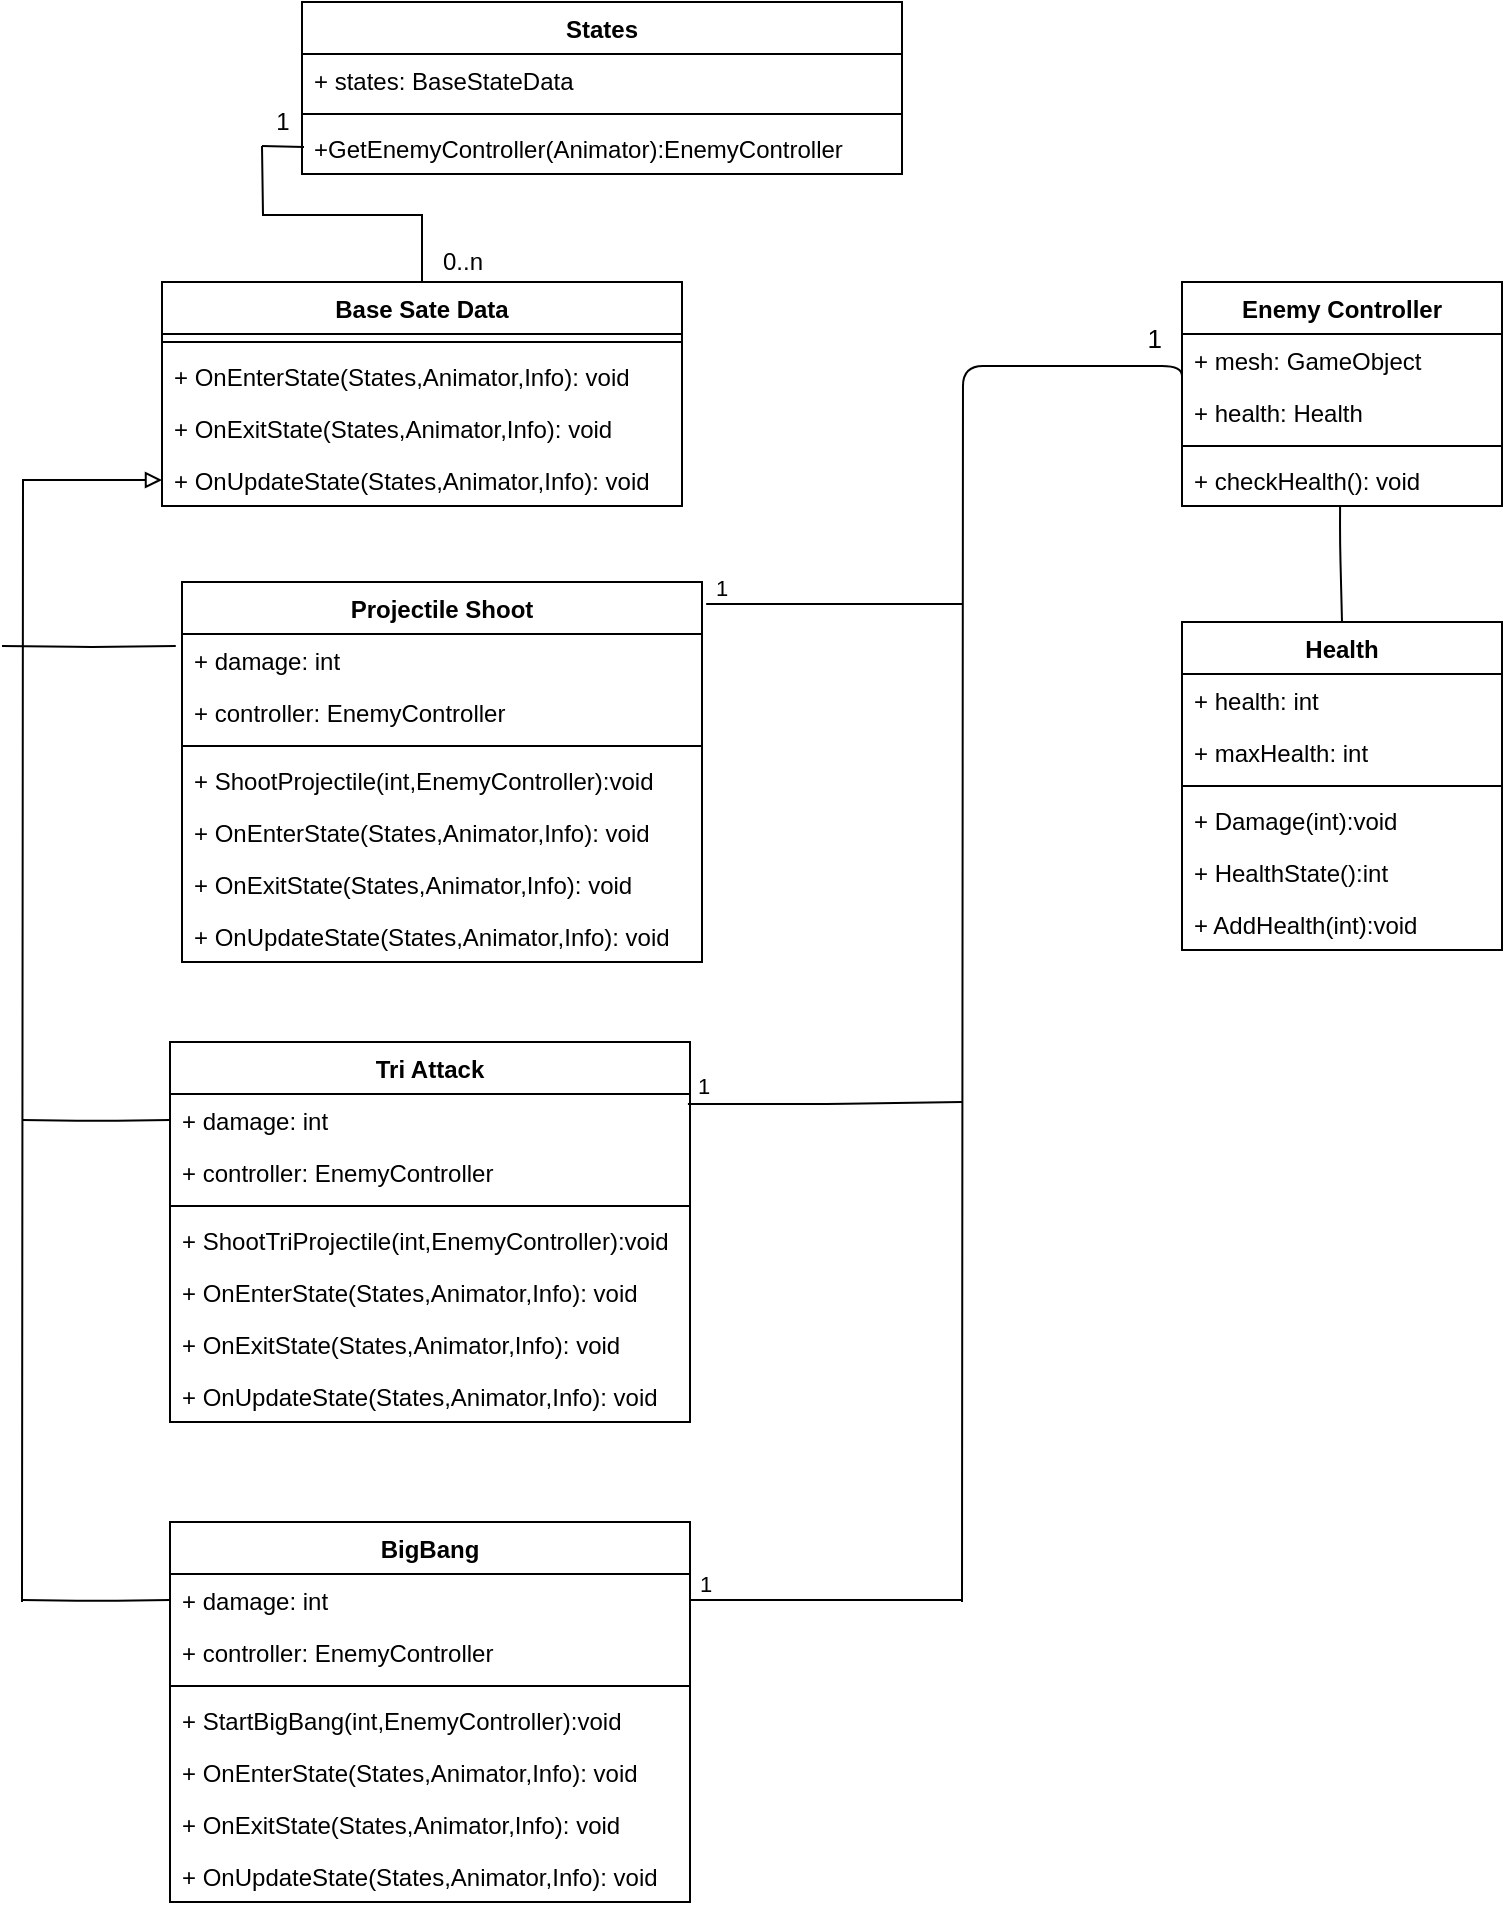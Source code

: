 <mxfile version="15.2.7" type="github">
  <diagram id="ZAGHhrm-wD6JYHUMJgfc" name="Page-1">
    <mxGraphModel dx="1102" dy="522" grid="1" gridSize="10" guides="1" tooltips="1" connect="1" arrows="1" fold="1" page="1" pageScale="1" pageWidth="850" pageHeight="1100" math="0" shadow="0">
      <root>
        <mxCell id="0" />
        <mxCell id="1" parent="0" />
        <mxCell id="3vZIbk5PL8b3pY2EDthd-1" value="Enemy Controller" style="swimlane;fontStyle=1;align=center;verticalAlign=top;childLayout=stackLayout;horizontal=1;startSize=26;horizontalStack=0;resizeParent=1;resizeParentMax=0;resizeLast=0;collapsible=1;marginBottom=0;" vertex="1" parent="1">
          <mxGeometry x="620" y="160" width="160" height="112" as="geometry">
            <mxRectangle x="320" y="90" width="130" height="26" as="alternateBounds" />
          </mxGeometry>
        </mxCell>
        <mxCell id="3vZIbk5PL8b3pY2EDthd-2" value="+ mesh: GameObject" style="text;strokeColor=none;fillColor=none;align=left;verticalAlign=top;spacingLeft=4;spacingRight=4;overflow=hidden;rotatable=0;points=[[0,0.5],[1,0.5]];portConstraint=eastwest;" vertex="1" parent="3vZIbk5PL8b3pY2EDthd-1">
          <mxGeometry y="26" width="160" height="26" as="geometry" />
        </mxCell>
        <mxCell id="3vZIbk5PL8b3pY2EDthd-5" value="+ health: Health" style="text;strokeColor=none;fillColor=none;align=left;verticalAlign=top;spacingLeft=4;spacingRight=4;overflow=hidden;rotatable=0;points=[[0,0.5],[1,0.5]];portConstraint=eastwest;" vertex="1" parent="3vZIbk5PL8b3pY2EDthd-1">
          <mxGeometry y="52" width="160" height="26" as="geometry" />
        </mxCell>
        <mxCell id="3vZIbk5PL8b3pY2EDthd-3" value="" style="line;strokeWidth=1;fillColor=none;align=left;verticalAlign=middle;spacingTop=-1;spacingLeft=3;spacingRight=3;rotatable=0;labelPosition=right;points=[];portConstraint=eastwest;" vertex="1" parent="3vZIbk5PL8b3pY2EDthd-1">
          <mxGeometry y="78" width="160" height="8" as="geometry" />
        </mxCell>
        <mxCell id="3vZIbk5PL8b3pY2EDthd-4" value="+ checkHealth(): void" style="text;strokeColor=none;fillColor=none;align=left;verticalAlign=top;spacingLeft=4;spacingRight=4;overflow=hidden;rotatable=0;points=[[0,0.5],[1,0.5]];portConstraint=eastwest;" vertex="1" parent="3vZIbk5PL8b3pY2EDthd-1">
          <mxGeometry y="86" width="160" height="26" as="geometry" />
        </mxCell>
        <mxCell id="3vZIbk5PL8b3pY2EDthd-14" value="Health" style="swimlane;fontStyle=1;align=center;verticalAlign=top;childLayout=stackLayout;horizontal=1;startSize=26;horizontalStack=0;resizeParent=1;resizeParentMax=0;resizeLast=0;collapsible=1;marginBottom=0;" vertex="1" parent="1">
          <mxGeometry x="620" y="330" width="160" height="164" as="geometry" />
        </mxCell>
        <mxCell id="3vZIbk5PL8b3pY2EDthd-15" value="+ health: int" style="text;strokeColor=none;fillColor=none;align=left;verticalAlign=top;spacingLeft=4;spacingRight=4;overflow=hidden;rotatable=0;points=[[0,0.5],[1,0.5]];portConstraint=eastwest;" vertex="1" parent="3vZIbk5PL8b3pY2EDthd-14">
          <mxGeometry y="26" width="160" height="26" as="geometry" />
        </mxCell>
        <mxCell id="3vZIbk5PL8b3pY2EDthd-18" value="+ maxHealth: int" style="text;strokeColor=none;fillColor=none;align=left;verticalAlign=top;spacingLeft=4;spacingRight=4;overflow=hidden;rotatable=0;points=[[0,0.5],[1,0.5]];portConstraint=eastwest;" vertex="1" parent="3vZIbk5PL8b3pY2EDthd-14">
          <mxGeometry y="52" width="160" height="26" as="geometry" />
        </mxCell>
        <mxCell id="3vZIbk5PL8b3pY2EDthd-16" value="" style="line;strokeWidth=1;fillColor=none;align=left;verticalAlign=middle;spacingTop=-1;spacingLeft=3;spacingRight=3;rotatable=0;labelPosition=right;points=[];portConstraint=eastwest;" vertex="1" parent="3vZIbk5PL8b3pY2EDthd-14">
          <mxGeometry y="78" width="160" height="8" as="geometry" />
        </mxCell>
        <mxCell id="3vZIbk5PL8b3pY2EDthd-17" value="+ Damage(int):void" style="text;strokeColor=none;fillColor=none;align=left;verticalAlign=top;spacingLeft=4;spacingRight=4;overflow=hidden;rotatable=0;points=[[0,0.5],[1,0.5]];portConstraint=eastwest;" vertex="1" parent="3vZIbk5PL8b3pY2EDthd-14">
          <mxGeometry y="86" width="160" height="26" as="geometry" />
        </mxCell>
        <mxCell id="3vZIbk5PL8b3pY2EDthd-19" value="+ HealthState():int" style="text;strokeColor=none;fillColor=none;align=left;verticalAlign=top;spacingLeft=4;spacingRight=4;overflow=hidden;rotatable=0;points=[[0,0.5],[1,0.5]];portConstraint=eastwest;" vertex="1" parent="3vZIbk5PL8b3pY2EDthd-14">
          <mxGeometry y="112" width="160" height="26" as="geometry" />
        </mxCell>
        <mxCell id="3vZIbk5PL8b3pY2EDthd-20" value="+ AddHealth(int):void" style="text;strokeColor=none;fillColor=none;align=left;verticalAlign=top;spacingLeft=4;spacingRight=4;overflow=hidden;rotatable=0;points=[[0,0.5],[1,0.5]];portConstraint=eastwest;" vertex="1" parent="3vZIbk5PL8b3pY2EDthd-14">
          <mxGeometry y="138" width="160" height="26" as="geometry" />
        </mxCell>
        <mxCell id="3vZIbk5PL8b3pY2EDthd-27" value="" style="endArrow=none;html=1;exitX=0.5;exitY=0;exitDx=0;exitDy=0;entryX=0.494;entryY=1;entryDx=0;entryDy=0;entryPerimeter=0;" edge="1" parent="1" source="3vZIbk5PL8b3pY2EDthd-14" target="3vZIbk5PL8b3pY2EDthd-4">
          <mxGeometry width="50" height="50" relative="1" as="geometry">
            <mxPoint x="694" y="320" as="sourcePoint" />
            <mxPoint x="700" y="290" as="targetPoint" />
            <Array as="points">
              <mxPoint x="699" y="290" />
            </Array>
          </mxGeometry>
        </mxCell>
        <mxCell id="3vZIbk5PL8b3pY2EDthd-48" value="" style="edgeStyle=orthogonalEdgeStyle;rounded=0;orthogonalLoop=1;jettySize=auto;html=1;endArrow=none;endFill=0;startArrow=none;" edge="1" parent="1" target="3vZIbk5PL8b3pY2EDthd-47">
          <mxGeometry relative="1" as="geometry">
            <mxPoint x="160" y="92" as="sourcePoint" />
          </mxGeometry>
        </mxCell>
        <mxCell id="3vZIbk5PL8b3pY2EDthd-38" value="Base Sate Data" style="swimlane;fontStyle=1;align=center;verticalAlign=top;childLayout=stackLayout;horizontal=1;startSize=26;horizontalStack=0;resizeParent=1;resizeParentMax=0;resizeLast=0;collapsible=1;marginBottom=0;" vertex="1" parent="1">
          <mxGeometry x="110" y="160" width="260" height="112" as="geometry" />
        </mxCell>
        <mxCell id="3vZIbk5PL8b3pY2EDthd-40" value="" style="line;strokeWidth=1;fillColor=none;align=left;verticalAlign=middle;spacingTop=-1;spacingLeft=3;spacingRight=3;rotatable=0;labelPosition=right;points=[];portConstraint=eastwest;" vertex="1" parent="3vZIbk5PL8b3pY2EDthd-38">
          <mxGeometry y="26" width="260" height="8" as="geometry" />
        </mxCell>
        <mxCell id="3vZIbk5PL8b3pY2EDthd-41" value="+ OnEnterState(States,Animator,Info): void" style="text;strokeColor=none;fillColor=none;align=left;verticalAlign=top;spacingLeft=4;spacingRight=4;overflow=hidden;rotatable=0;points=[[0,0.5],[1,0.5]];portConstraint=eastwest;" vertex="1" parent="3vZIbk5PL8b3pY2EDthd-38">
          <mxGeometry y="34" width="260" height="26" as="geometry" />
        </mxCell>
        <mxCell id="3vZIbk5PL8b3pY2EDthd-42" value="+ OnExitState(States,Animator,Info): void" style="text;strokeColor=none;fillColor=none;align=left;verticalAlign=top;spacingLeft=4;spacingRight=4;overflow=hidden;rotatable=0;points=[[0,0.5],[1,0.5]];portConstraint=eastwest;" vertex="1" parent="3vZIbk5PL8b3pY2EDthd-38">
          <mxGeometry y="60" width="260" height="26" as="geometry" />
        </mxCell>
        <mxCell id="3vZIbk5PL8b3pY2EDthd-43" value="+ OnUpdateState(States,Animator,Info): void" style="text;strokeColor=none;fillColor=none;align=left;verticalAlign=top;spacingLeft=4;spacingRight=4;overflow=hidden;rotatable=0;points=[[0,0.5],[1,0.5]];portConstraint=eastwest;" vertex="1" parent="3vZIbk5PL8b3pY2EDthd-38">
          <mxGeometry y="86" width="260" height="26" as="geometry" />
        </mxCell>
        <mxCell id="3vZIbk5PL8b3pY2EDthd-44" value="States" style="swimlane;fontStyle=1;align=center;verticalAlign=top;childLayout=stackLayout;horizontal=1;startSize=26;horizontalStack=0;resizeParent=1;resizeParentMax=0;resizeLast=0;collapsible=1;marginBottom=0;" vertex="1" parent="1">
          <mxGeometry x="180" y="20" width="300" height="86" as="geometry" />
        </mxCell>
        <mxCell id="3vZIbk5PL8b3pY2EDthd-45" value="+ states: BaseStateData" style="text;strokeColor=none;fillColor=none;align=left;verticalAlign=top;spacingLeft=4;spacingRight=4;overflow=hidden;rotatable=0;points=[[0,0.5],[1,0.5]];portConstraint=eastwest;" vertex="1" parent="3vZIbk5PL8b3pY2EDthd-44">
          <mxGeometry y="26" width="300" height="26" as="geometry" />
        </mxCell>
        <mxCell id="3vZIbk5PL8b3pY2EDthd-46" value="" style="line;strokeWidth=1;fillColor=none;align=left;verticalAlign=middle;spacingTop=-1;spacingLeft=3;spacingRight=3;rotatable=0;labelPosition=right;points=[];portConstraint=eastwest;" vertex="1" parent="3vZIbk5PL8b3pY2EDthd-44">
          <mxGeometry y="52" width="300" height="8" as="geometry" />
        </mxCell>
        <mxCell id="3vZIbk5PL8b3pY2EDthd-47" value="+GetEnemyController(Animator):EnemyController" style="text;strokeColor=none;fillColor=none;align=left;verticalAlign=top;spacingLeft=4;spacingRight=4;overflow=hidden;rotatable=0;points=[[0,0.5],[1,0.5]];portConstraint=eastwest;" vertex="1" parent="3vZIbk5PL8b3pY2EDthd-44">
          <mxGeometry y="60" width="300" height="26" as="geometry" />
        </mxCell>
        <mxCell id="3vZIbk5PL8b3pY2EDthd-49" value="0..n" style="text;html=1;align=center;verticalAlign=middle;resizable=0;points=[];autosize=1;strokeColor=none;fillColor=none;" vertex="1" parent="1">
          <mxGeometry x="240" y="140" width="40" height="20" as="geometry" />
        </mxCell>
        <mxCell id="3vZIbk5PL8b3pY2EDthd-51" value="" style="edgeStyle=orthogonalEdgeStyle;rounded=0;orthogonalLoop=1;jettySize=auto;html=1;endArrow=none;endFill=0;" edge="1" parent="1" source="3vZIbk5PL8b3pY2EDthd-38">
          <mxGeometry relative="1" as="geometry">
            <mxPoint x="240" y="160" as="sourcePoint" />
            <mxPoint x="160" y="92" as="targetPoint" />
          </mxGeometry>
        </mxCell>
        <mxCell id="3vZIbk5PL8b3pY2EDthd-53" value="1" style="text;html=1;align=center;verticalAlign=middle;resizable=0;points=[];autosize=1;strokeColor=none;fillColor=none;" vertex="1" parent="1">
          <mxGeometry x="160" y="70" width="20" height="20" as="geometry" />
        </mxCell>
        <mxCell id="3vZIbk5PL8b3pY2EDthd-56" value="Projectile Shoot" style="swimlane;fontStyle=1;align=center;verticalAlign=top;childLayout=stackLayout;horizontal=1;startSize=26;horizontalStack=0;resizeParent=1;resizeParentMax=0;resizeLast=0;collapsible=1;marginBottom=0;" vertex="1" parent="1">
          <mxGeometry x="120" y="310" width="260" height="190" as="geometry">
            <mxRectangle x="20" y="320" width="120" height="26" as="alternateBounds" />
          </mxGeometry>
        </mxCell>
        <mxCell id="3vZIbk5PL8b3pY2EDthd-57" value="+ damage: int" style="text;strokeColor=none;fillColor=none;align=left;verticalAlign=top;spacingLeft=4;spacingRight=4;overflow=hidden;rotatable=0;points=[[0,0.5],[1,0.5]];portConstraint=eastwest;" vertex="1" parent="3vZIbk5PL8b3pY2EDthd-56">
          <mxGeometry y="26" width="260" height="26" as="geometry" />
        </mxCell>
        <mxCell id="3vZIbk5PL8b3pY2EDthd-61" value="+ controller: EnemyController" style="text;strokeColor=none;fillColor=none;align=left;verticalAlign=top;spacingLeft=4;spacingRight=4;overflow=hidden;rotatable=0;points=[[0,0.5],[1,0.5]];portConstraint=eastwest;" vertex="1" parent="3vZIbk5PL8b3pY2EDthd-56">
          <mxGeometry y="52" width="260" height="26" as="geometry" />
        </mxCell>
        <mxCell id="3vZIbk5PL8b3pY2EDthd-58" value="" style="line;strokeWidth=1;fillColor=none;align=left;verticalAlign=middle;spacingTop=-1;spacingLeft=3;spacingRight=3;rotatable=0;labelPosition=right;points=[];portConstraint=eastwest;" vertex="1" parent="3vZIbk5PL8b3pY2EDthd-56">
          <mxGeometry y="78" width="260" height="8" as="geometry" />
        </mxCell>
        <mxCell id="3vZIbk5PL8b3pY2EDthd-59" value="+ ShootProjectile(int,EnemyController):void" style="text;strokeColor=none;fillColor=none;align=left;verticalAlign=top;spacingLeft=4;spacingRight=4;overflow=hidden;rotatable=0;points=[[0,0.5],[1,0.5]];portConstraint=eastwest;" vertex="1" parent="3vZIbk5PL8b3pY2EDthd-56">
          <mxGeometry y="86" width="260" height="26" as="geometry" />
        </mxCell>
        <mxCell id="3vZIbk5PL8b3pY2EDthd-90" value="+ OnEnterState(States,Animator,Info): void" style="text;strokeColor=none;fillColor=none;align=left;verticalAlign=top;spacingLeft=4;spacingRight=4;overflow=hidden;rotatable=0;points=[[0,0.5],[1,0.5]];portConstraint=eastwest;" vertex="1" parent="3vZIbk5PL8b3pY2EDthd-56">
          <mxGeometry y="112" width="260" height="26" as="geometry" />
        </mxCell>
        <mxCell id="3vZIbk5PL8b3pY2EDthd-91" value="+ OnExitState(States,Animator,Info): void" style="text;strokeColor=none;fillColor=none;align=left;verticalAlign=top;spacingLeft=4;spacingRight=4;overflow=hidden;rotatable=0;points=[[0,0.5],[1,0.5]];portConstraint=eastwest;" vertex="1" parent="3vZIbk5PL8b3pY2EDthd-56">
          <mxGeometry y="138" width="260" height="26" as="geometry" />
        </mxCell>
        <mxCell id="3vZIbk5PL8b3pY2EDthd-92" value="+ OnUpdateState(States,Animator,Info): void" style="text;strokeColor=none;fillColor=none;align=left;verticalAlign=top;spacingLeft=4;spacingRight=4;overflow=hidden;rotatable=0;points=[[0,0.5],[1,0.5]];portConstraint=eastwest;" vertex="1" parent="3vZIbk5PL8b3pY2EDthd-56">
          <mxGeometry y="164" width="260" height="26" as="geometry" />
        </mxCell>
        <mxCell id="3vZIbk5PL8b3pY2EDthd-65" value="" style="edgeStyle=orthogonalEdgeStyle;rounded=0;orthogonalLoop=1;jettySize=auto;html=1;endArrow=block;endFill=0;entryX=0;entryY=0.5;entryDx=0;entryDy=0;" edge="1" parent="1" target="3vZIbk5PL8b3pY2EDthd-43">
          <mxGeometry relative="1" as="geometry">
            <mxPoint x="40" y="820" as="sourcePoint" />
            <mxPoint x="370" y="259" as="targetPoint" />
          </mxGeometry>
        </mxCell>
        <mxCell id="3vZIbk5PL8b3pY2EDthd-93" value="" style="endArrow=none;html=1;edgeStyle=orthogonalEdgeStyle;strokeColor=default;entryX=0;entryY=0;entryDx=0;entryDy=0;entryPerimeter=0;" edge="1" parent="1" target="3vZIbk5PL8b3pY2EDthd-5">
          <mxGeometry relative="1" as="geometry">
            <mxPoint x="510" y="820" as="sourcePoint" />
            <mxPoint x="500" y="470" as="targetPoint" />
          </mxGeometry>
        </mxCell>
        <mxCell id="3vZIbk5PL8b3pY2EDthd-95" value="1" style="edgeLabel;resizable=0;html=1;align=right;verticalAlign=bottom;fontSize=13;" connectable="0" vertex="1" parent="3vZIbk5PL8b3pY2EDthd-93">
          <mxGeometry x="1" relative="1" as="geometry">
            <mxPoint x="-10" y="-13" as="offset" />
          </mxGeometry>
        </mxCell>
        <mxCell id="3vZIbk5PL8b3pY2EDthd-98" value="" style="endArrow=none;html=1;edgeStyle=orthogonalEdgeStyle;fontSize=13;strokeColor=default;exitX=1.008;exitY=0.058;exitDx=0;exitDy=0;exitPerimeter=0;" edge="1" parent="1" source="3vZIbk5PL8b3pY2EDthd-56">
          <mxGeometry relative="1" as="geometry">
            <mxPoint x="340" y="370" as="sourcePoint" />
            <mxPoint x="510" y="321" as="targetPoint" />
          </mxGeometry>
        </mxCell>
        <mxCell id="3vZIbk5PL8b3pY2EDthd-99" value="1" style="edgeLabel;resizable=0;html=1;align=left;verticalAlign=bottom;" connectable="0" vertex="1" parent="3vZIbk5PL8b3pY2EDthd-98">
          <mxGeometry x="-1" relative="1" as="geometry">
            <mxPoint x="3" as="offset" />
          </mxGeometry>
        </mxCell>
        <mxCell id="3vZIbk5PL8b3pY2EDthd-101" value="" style="endArrow=none;html=1;edgeStyle=orthogonalEdgeStyle;fontSize=13;strokeColor=default;entryX=-0.012;entryY=0.231;entryDx=0;entryDy=0;entryPerimeter=0;" edge="1" parent="1" target="3vZIbk5PL8b3pY2EDthd-57">
          <mxGeometry relative="1" as="geometry">
            <mxPoint x="30" y="342" as="sourcePoint" />
            <mxPoint x="500" y="370" as="targetPoint" />
          </mxGeometry>
        </mxCell>
        <mxCell id="3vZIbk5PL8b3pY2EDthd-104" value="" style="endArrow=none;html=1;edgeStyle=orthogonalEdgeStyle;fontSize=13;strokeColor=default;entryX=0;entryY=0.5;entryDx=0;entryDy=0;" edge="1" parent="1" target="3vZIbk5PL8b3pY2EDthd-106">
          <mxGeometry relative="1" as="geometry">
            <mxPoint x="40" y="579" as="sourcePoint" />
            <mxPoint x="120.0" y="580.006" as="targetPoint" />
          </mxGeometry>
        </mxCell>
        <mxCell id="3vZIbk5PL8b3pY2EDthd-105" value="Tri Attack" style="swimlane;fontStyle=1;align=center;verticalAlign=top;childLayout=stackLayout;horizontal=1;startSize=26;horizontalStack=0;resizeParent=1;resizeParentMax=0;resizeLast=0;collapsible=1;marginBottom=0;" vertex="1" parent="1">
          <mxGeometry x="114" y="540" width="260" height="190" as="geometry">
            <mxRectangle x="20" y="320" width="120" height="26" as="alternateBounds" />
          </mxGeometry>
        </mxCell>
        <mxCell id="3vZIbk5PL8b3pY2EDthd-106" value="+ damage: int" style="text;strokeColor=none;fillColor=none;align=left;verticalAlign=top;spacingLeft=4;spacingRight=4;overflow=hidden;rotatable=0;points=[[0,0.5],[1,0.5]];portConstraint=eastwest;" vertex="1" parent="3vZIbk5PL8b3pY2EDthd-105">
          <mxGeometry y="26" width="260" height="26" as="geometry" />
        </mxCell>
        <mxCell id="3vZIbk5PL8b3pY2EDthd-107" value="+ controller: EnemyController" style="text;strokeColor=none;fillColor=none;align=left;verticalAlign=top;spacingLeft=4;spacingRight=4;overflow=hidden;rotatable=0;points=[[0,0.5],[1,0.5]];portConstraint=eastwest;" vertex="1" parent="3vZIbk5PL8b3pY2EDthd-105">
          <mxGeometry y="52" width="260" height="26" as="geometry" />
        </mxCell>
        <mxCell id="3vZIbk5PL8b3pY2EDthd-108" value="" style="line;strokeWidth=1;fillColor=none;align=left;verticalAlign=middle;spacingTop=-1;spacingLeft=3;spacingRight=3;rotatable=0;labelPosition=right;points=[];portConstraint=eastwest;" vertex="1" parent="3vZIbk5PL8b3pY2EDthd-105">
          <mxGeometry y="78" width="260" height="8" as="geometry" />
        </mxCell>
        <mxCell id="3vZIbk5PL8b3pY2EDthd-109" value="+ ShootTriProjectile(int,EnemyController):void" style="text;strokeColor=none;fillColor=none;align=left;verticalAlign=top;spacingLeft=4;spacingRight=4;overflow=hidden;rotatable=0;points=[[0,0.5],[1,0.5]];portConstraint=eastwest;" vertex="1" parent="3vZIbk5PL8b3pY2EDthd-105">
          <mxGeometry y="86" width="260" height="26" as="geometry" />
        </mxCell>
        <mxCell id="3vZIbk5PL8b3pY2EDthd-110" value="+ OnEnterState(States,Animator,Info): void" style="text;strokeColor=none;fillColor=none;align=left;verticalAlign=top;spacingLeft=4;spacingRight=4;overflow=hidden;rotatable=0;points=[[0,0.5],[1,0.5]];portConstraint=eastwest;" vertex="1" parent="3vZIbk5PL8b3pY2EDthd-105">
          <mxGeometry y="112" width="260" height="26" as="geometry" />
        </mxCell>
        <mxCell id="3vZIbk5PL8b3pY2EDthd-111" value="+ OnExitState(States,Animator,Info): void" style="text;strokeColor=none;fillColor=none;align=left;verticalAlign=top;spacingLeft=4;spacingRight=4;overflow=hidden;rotatable=0;points=[[0,0.5],[1,0.5]];portConstraint=eastwest;" vertex="1" parent="3vZIbk5PL8b3pY2EDthd-105">
          <mxGeometry y="138" width="260" height="26" as="geometry" />
        </mxCell>
        <mxCell id="3vZIbk5PL8b3pY2EDthd-112" value="+ OnUpdateState(States,Animator,Info): void" style="text;strokeColor=none;fillColor=none;align=left;verticalAlign=top;spacingLeft=4;spacingRight=4;overflow=hidden;rotatable=0;points=[[0,0.5],[1,0.5]];portConstraint=eastwest;" vertex="1" parent="3vZIbk5PL8b3pY2EDthd-105">
          <mxGeometry y="164" width="260" height="26" as="geometry" />
        </mxCell>
        <mxCell id="3vZIbk5PL8b3pY2EDthd-113" value="" style="endArrow=none;html=1;edgeStyle=orthogonalEdgeStyle;fontSize=13;strokeColor=default;exitX=0.996;exitY=0.192;exitDx=0;exitDy=0;exitPerimeter=0;" edge="1" parent="1" source="3vZIbk5PL8b3pY2EDthd-106">
          <mxGeometry relative="1" as="geometry">
            <mxPoint x="380.0" y="570.02" as="sourcePoint" />
            <mxPoint x="510" y="570" as="targetPoint" />
          </mxGeometry>
        </mxCell>
        <mxCell id="3vZIbk5PL8b3pY2EDthd-114" value="1" style="edgeLabel;resizable=0;html=1;align=left;verticalAlign=bottom;" connectable="0" vertex="1" parent="3vZIbk5PL8b3pY2EDthd-113">
          <mxGeometry x="-1" relative="1" as="geometry">
            <mxPoint x="3" as="offset" />
          </mxGeometry>
        </mxCell>
        <mxCell id="3vZIbk5PL8b3pY2EDthd-115" value="" style="endArrow=none;html=1;edgeStyle=orthogonalEdgeStyle;fontSize=13;strokeColor=default;entryX=0;entryY=0.5;entryDx=0;entryDy=0;" edge="1" parent="1" target="3vZIbk5PL8b3pY2EDthd-117">
          <mxGeometry relative="1" as="geometry">
            <mxPoint x="40" y="819" as="sourcePoint" />
            <mxPoint x="120" y="830" as="targetPoint" />
          </mxGeometry>
        </mxCell>
        <mxCell id="3vZIbk5PL8b3pY2EDthd-116" value="BigBang" style="swimlane;fontStyle=1;align=center;verticalAlign=top;childLayout=stackLayout;horizontal=1;startSize=26;horizontalStack=0;resizeParent=1;resizeParentMax=0;resizeLast=0;collapsible=1;marginBottom=0;" vertex="1" parent="1">
          <mxGeometry x="114" y="780" width="260" height="190" as="geometry">
            <mxRectangle x="20" y="320" width="120" height="26" as="alternateBounds" />
          </mxGeometry>
        </mxCell>
        <mxCell id="3vZIbk5PL8b3pY2EDthd-117" value="+ damage: int" style="text;strokeColor=none;fillColor=none;align=left;verticalAlign=top;spacingLeft=4;spacingRight=4;overflow=hidden;rotatable=0;points=[[0,0.5],[1,0.5]];portConstraint=eastwest;" vertex="1" parent="3vZIbk5PL8b3pY2EDthd-116">
          <mxGeometry y="26" width="260" height="26" as="geometry" />
        </mxCell>
        <mxCell id="3vZIbk5PL8b3pY2EDthd-118" value="+ controller: EnemyController" style="text;strokeColor=none;fillColor=none;align=left;verticalAlign=top;spacingLeft=4;spacingRight=4;overflow=hidden;rotatable=0;points=[[0,0.5],[1,0.5]];portConstraint=eastwest;" vertex="1" parent="3vZIbk5PL8b3pY2EDthd-116">
          <mxGeometry y="52" width="260" height="26" as="geometry" />
        </mxCell>
        <mxCell id="3vZIbk5PL8b3pY2EDthd-119" value="" style="line;strokeWidth=1;fillColor=none;align=left;verticalAlign=middle;spacingTop=-1;spacingLeft=3;spacingRight=3;rotatable=0;labelPosition=right;points=[];portConstraint=eastwest;" vertex="1" parent="3vZIbk5PL8b3pY2EDthd-116">
          <mxGeometry y="78" width="260" height="8" as="geometry" />
        </mxCell>
        <mxCell id="3vZIbk5PL8b3pY2EDthd-120" value="+ StartBigBang(int,EnemyController):void" style="text;strokeColor=none;fillColor=none;align=left;verticalAlign=top;spacingLeft=4;spacingRight=4;overflow=hidden;rotatable=0;points=[[0,0.5],[1,0.5]];portConstraint=eastwest;" vertex="1" parent="3vZIbk5PL8b3pY2EDthd-116">
          <mxGeometry y="86" width="260" height="26" as="geometry" />
        </mxCell>
        <mxCell id="3vZIbk5PL8b3pY2EDthd-121" value="+ OnEnterState(States,Animator,Info): void" style="text;strokeColor=none;fillColor=none;align=left;verticalAlign=top;spacingLeft=4;spacingRight=4;overflow=hidden;rotatable=0;points=[[0,0.5],[1,0.5]];portConstraint=eastwest;" vertex="1" parent="3vZIbk5PL8b3pY2EDthd-116">
          <mxGeometry y="112" width="260" height="26" as="geometry" />
        </mxCell>
        <mxCell id="3vZIbk5PL8b3pY2EDthd-122" value="+ OnExitState(States,Animator,Info): void" style="text;strokeColor=none;fillColor=none;align=left;verticalAlign=top;spacingLeft=4;spacingRight=4;overflow=hidden;rotatable=0;points=[[0,0.5],[1,0.5]];portConstraint=eastwest;" vertex="1" parent="3vZIbk5PL8b3pY2EDthd-116">
          <mxGeometry y="138" width="260" height="26" as="geometry" />
        </mxCell>
        <mxCell id="3vZIbk5PL8b3pY2EDthd-123" value="+ OnUpdateState(States,Animator,Info): void" style="text;strokeColor=none;fillColor=none;align=left;verticalAlign=top;spacingLeft=4;spacingRight=4;overflow=hidden;rotatable=0;points=[[0,0.5],[1,0.5]];portConstraint=eastwest;" vertex="1" parent="3vZIbk5PL8b3pY2EDthd-116">
          <mxGeometry y="164" width="260" height="26" as="geometry" />
        </mxCell>
        <mxCell id="3vZIbk5PL8b3pY2EDthd-124" value="" style="endArrow=none;html=1;edgeStyle=orthogonalEdgeStyle;fontSize=13;strokeColor=default;exitX=1;exitY=0.5;exitDx=0;exitDy=0;" edge="1" parent="1" source="3vZIbk5PL8b3pY2EDthd-117">
          <mxGeometry relative="1" as="geometry">
            <mxPoint x="370.0" y="860.992" as="sourcePoint" />
            <mxPoint x="510" y="819" as="targetPoint" />
          </mxGeometry>
        </mxCell>
        <mxCell id="3vZIbk5PL8b3pY2EDthd-125" value="1" style="edgeLabel;resizable=0;html=1;align=left;verticalAlign=bottom;" connectable="0" vertex="1" parent="3vZIbk5PL8b3pY2EDthd-124">
          <mxGeometry x="-1" relative="1" as="geometry">
            <mxPoint x="3" as="offset" />
          </mxGeometry>
        </mxCell>
      </root>
    </mxGraphModel>
  </diagram>
</mxfile>
